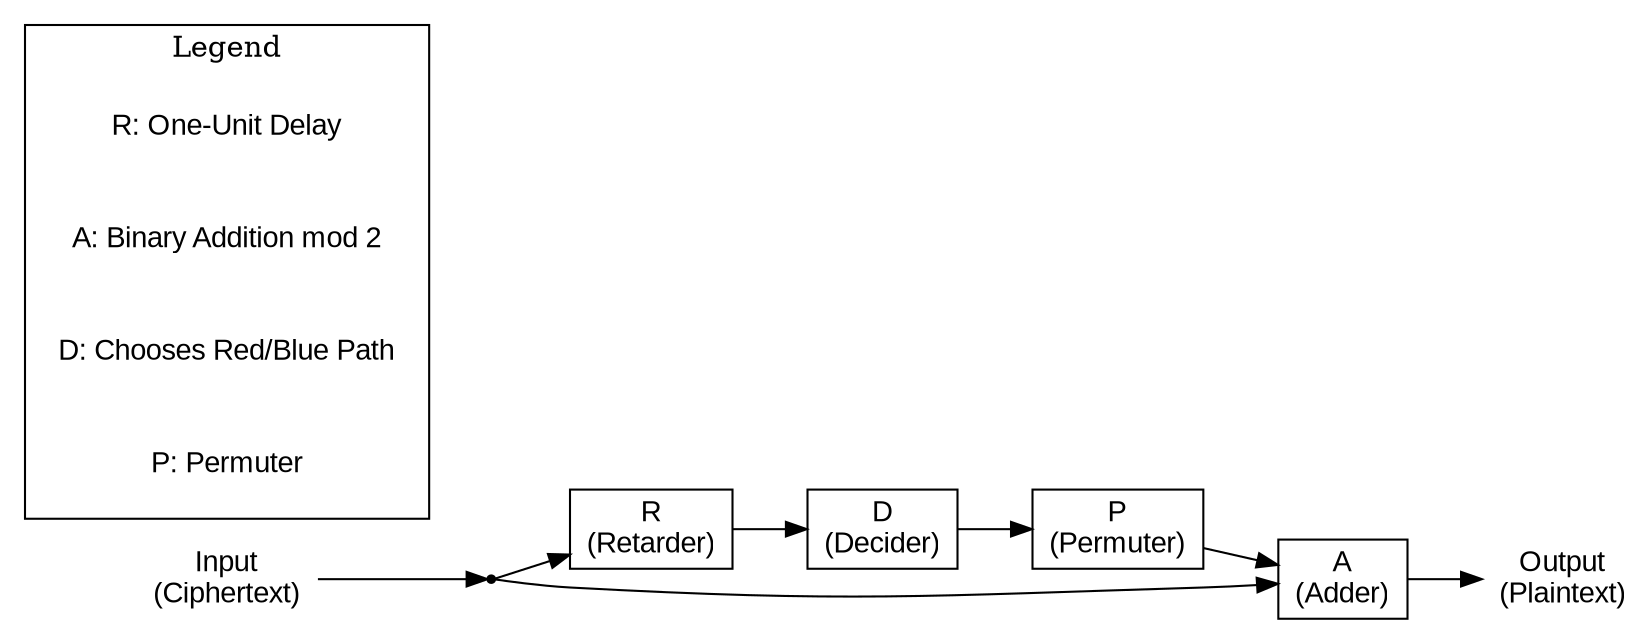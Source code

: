 digraph NashReceiver {
    // Graph settings
    rankdir=LR;
    node [shape=box, fontname="Arial"];
    edge [fontname="Arial"];

    // Input and Output
    input [shape=none, label="Input\n(Ciphertext)"];
    output [shape=none, label="Output\n(Plaintext)"];

    // Components
    R [label="R\n(Retarder)"];
    A [label="A\n(Adder)"];
    D [label="D\n(Decider)"];
    P [label="P\n(Permuter)"];

    // Split point for input
    split [shape=point];

    // Connections following Nash's original diagram
    input -> split;
    split -> A;              // Direct path to adder
    split -> R;              // Path through retarder
    R -> D;                  // Retarder to decider
    D -> P;                  // Decider controls permuter
    P -> A;                  // Permuter output to adder
    A -> output;             // Adder output is plaintext

    // Labels
    subgraph cluster_legend {
        label="Legend";
        node [shape=plaintext];
        l1 [label="R: One-Unit Delay"];
        l2 [label="A: Binary Addition mod 2"];
        l3 [label="D: Chooses Red/Blue Path"];
        l4 [label="P: Permuter"];
    }
}

